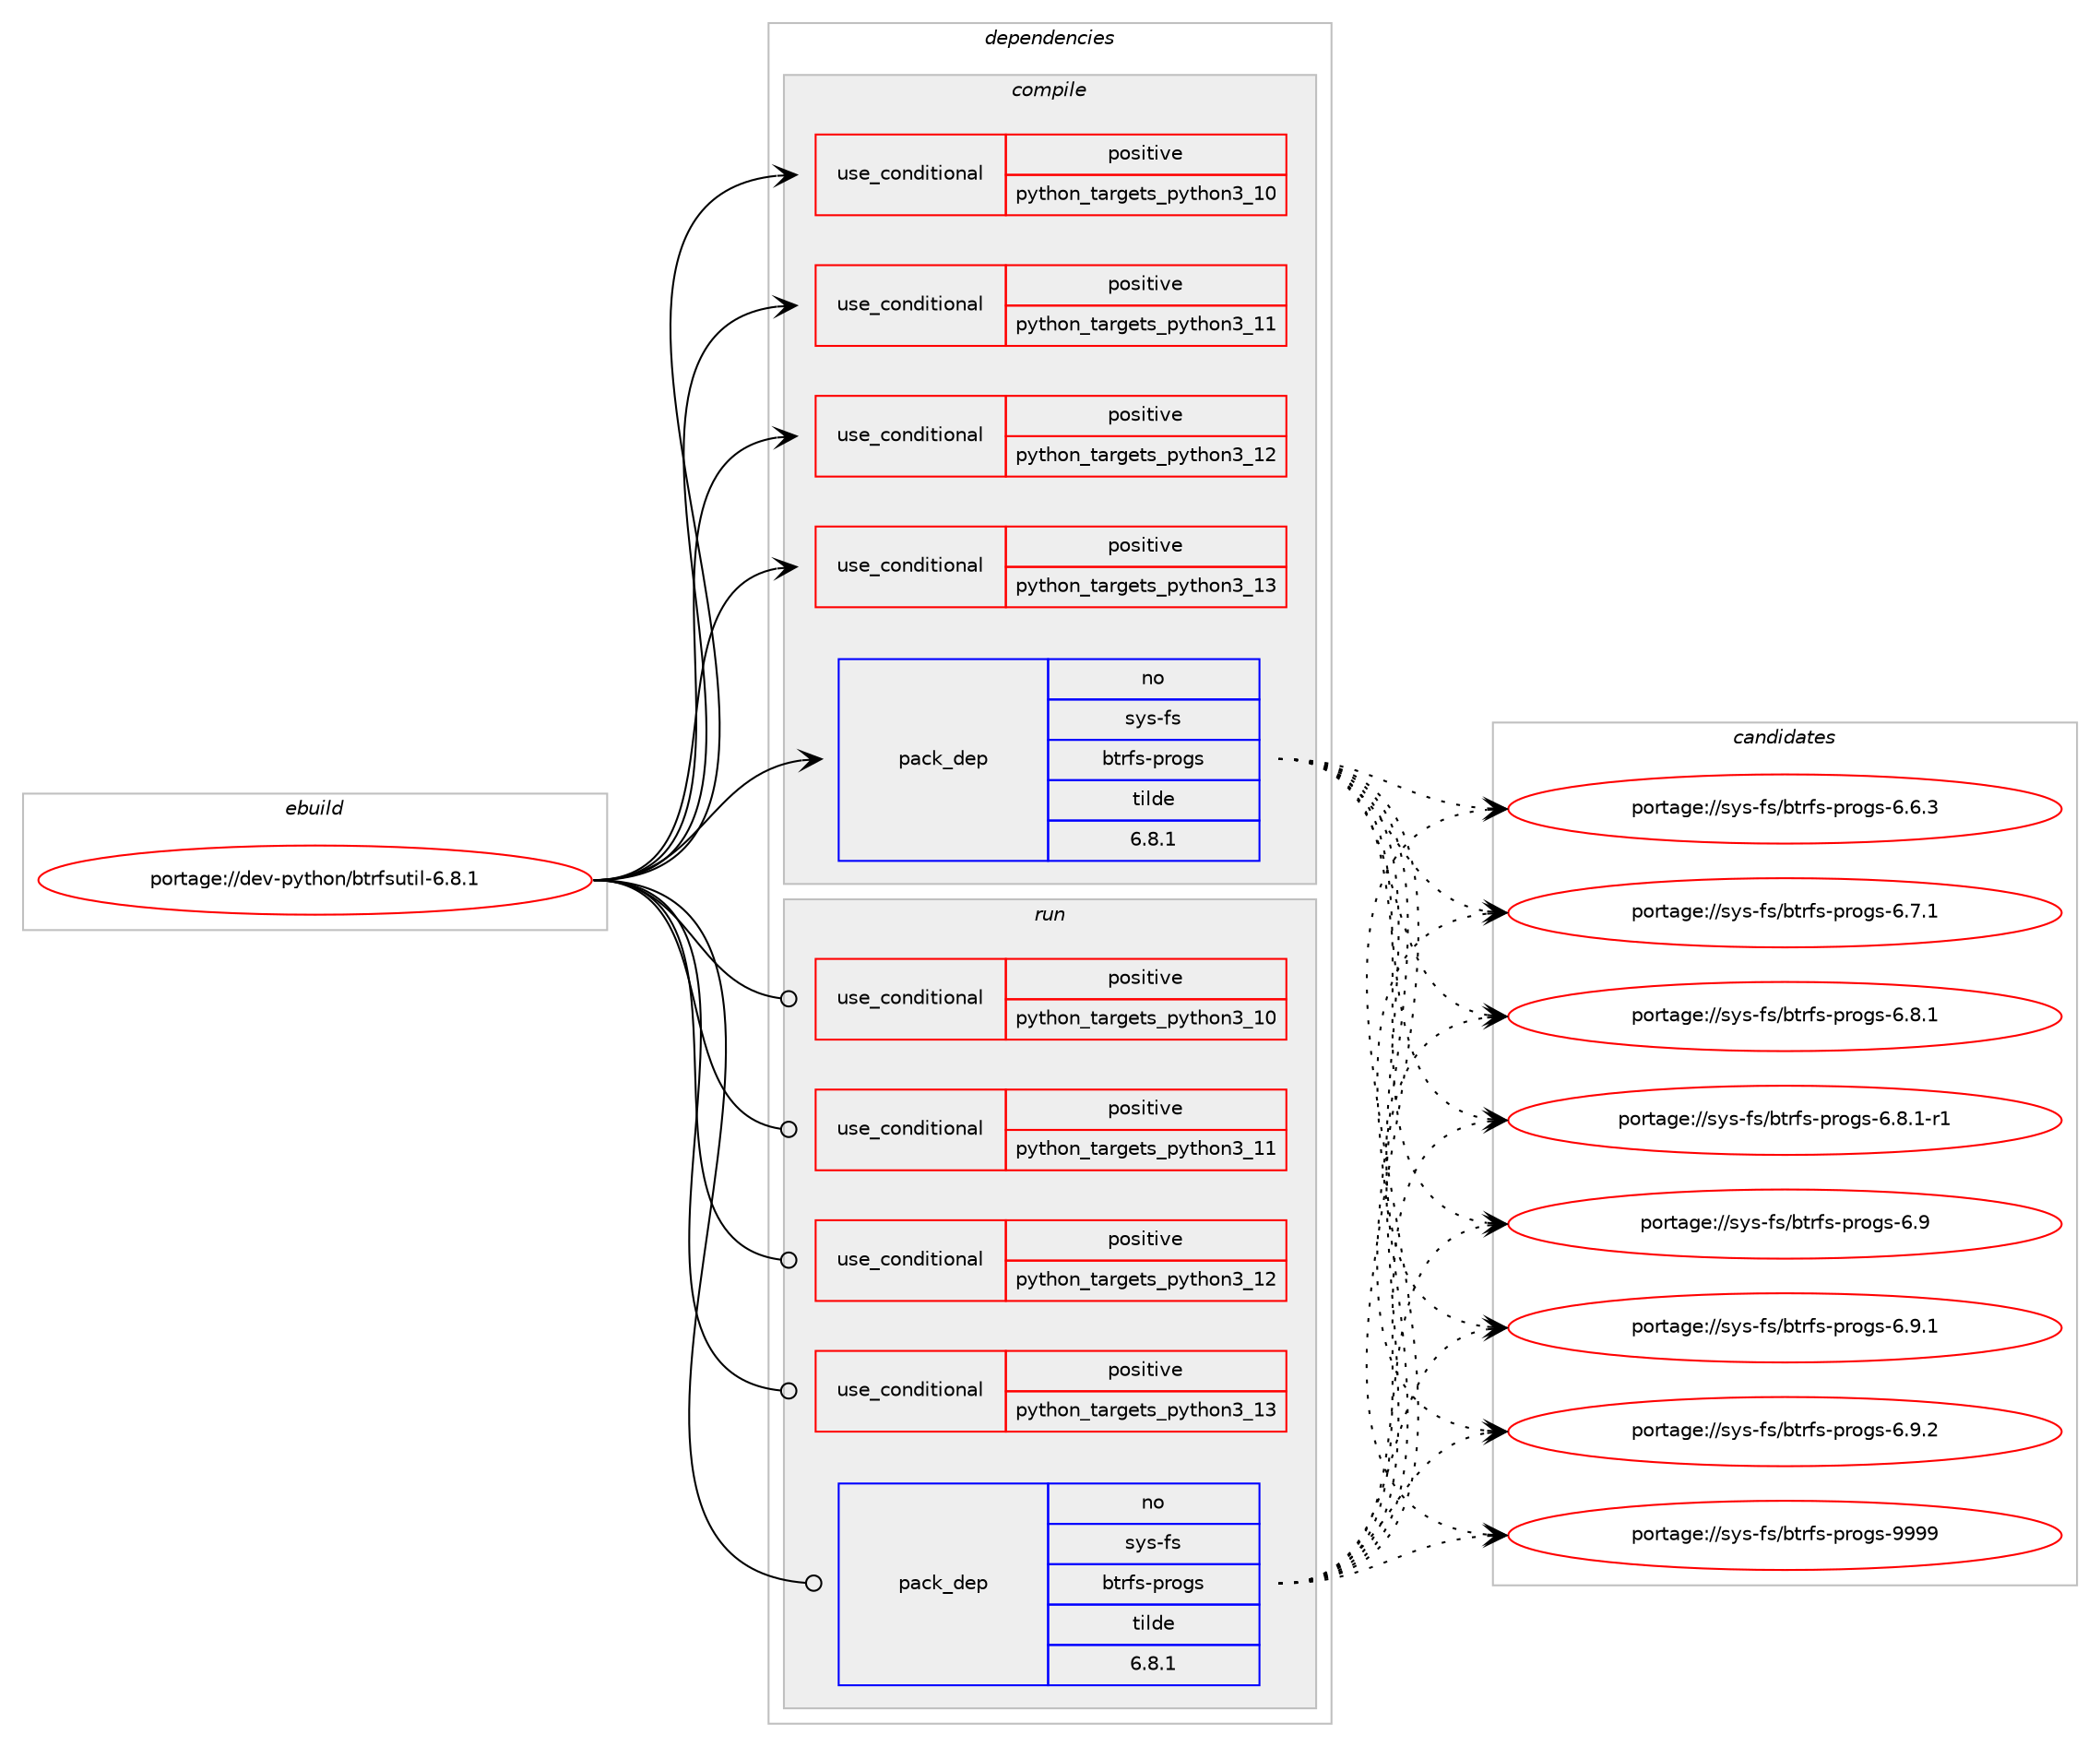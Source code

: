 digraph prolog {

# *************
# Graph options
# *************

newrank=true;
concentrate=true;
compound=true;
graph [rankdir=LR,fontname=Helvetica,fontsize=10,ranksep=1.5];#, ranksep=2.5, nodesep=0.2];
edge  [arrowhead=vee];
node  [fontname=Helvetica,fontsize=10];

# **********
# The ebuild
# **********

subgraph cluster_leftcol {
color=gray;
rank=same;
label=<<i>ebuild</i>>;
id [label="portage://dev-python/btrfsutil-6.8.1", color=red, width=4, href="../dev-python/btrfsutil-6.8.1.svg"];
}

# ****************
# The dependencies
# ****************

subgraph cluster_midcol {
color=gray;
label=<<i>dependencies</i>>;
subgraph cluster_compile {
fillcolor="#eeeeee";
style=filled;
label=<<i>compile</i>>;
subgraph cond30556 {
dependency71853 [label=<<TABLE BORDER="0" CELLBORDER="1" CELLSPACING="0" CELLPADDING="4"><TR><TD ROWSPAN="3" CELLPADDING="10">use_conditional</TD></TR><TR><TD>positive</TD></TR><TR><TD>python_targets_python3_10</TD></TR></TABLE>>, shape=none, color=red];
# *** BEGIN UNKNOWN DEPENDENCY TYPE (TODO) ***
# dependency71853 -> package_dependency(portage://dev-python/btrfsutil-6.8.1,install,no,dev-lang,python,none,[,,],[slot(3.10)],[])
# *** END UNKNOWN DEPENDENCY TYPE (TODO) ***

}
id:e -> dependency71853:w [weight=20,style="solid",arrowhead="vee"];
subgraph cond30557 {
dependency71854 [label=<<TABLE BORDER="0" CELLBORDER="1" CELLSPACING="0" CELLPADDING="4"><TR><TD ROWSPAN="3" CELLPADDING="10">use_conditional</TD></TR><TR><TD>positive</TD></TR><TR><TD>python_targets_python3_11</TD></TR></TABLE>>, shape=none, color=red];
# *** BEGIN UNKNOWN DEPENDENCY TYPE (TODO) ***
# dependency71854 -> package_dependency(portage://dev-python/btrfsutil-6.8.1,install,no,dev-lang,python,none,[,,],[slot(3.11)],[])
# *** END UNKNOWN DEPENDENCY TYPE (TODO) ***

}
id:e -> dependency71854:w [weight=20,style="solid",arrowhead="vee"];
subgraph cond30558 {
dependency71855 [label=<<TABLE BORDER="0" CELLBORDER="1" CELLSPACING="0" CELLPADDING="4"><TR><TD ROWSPAN="3" CELLPADDING="10">use_conditional</TD></TR><TR><TD>positive</TD></TR><TR><TD>python_targets_python3_12</TD></TR></TABLE>>, shape=none, color=red];
# *** BEGIN UNKNOWN DEPENDENCY TYPE (TODO) ***
# dependency71855 -> package_dependency(portage://dev-python/btrfsutil-6.8.1,install,no,dev-lang,python,none,[,,],[slot(3.12)],[])
# *** END UNKNOWN DEPENDENCY TYPE (TODO) ***

}
id:e -> dependency71855:w [weight=20,style="solid",arrowhead="vee"];
subgraph cond30559 {
dependency71856 [label=<<TABLE BORDER="0" CELLBORDER="1" CELLSPACING="0" CELLPADDING="4"><TR><TD ROWSPAN="3" CELLPADDING="10">use_conditional</TD></TR><TR><TD>positive</TD></TR><TR><TD>python_targets_python3_13</TD></TR></TABLE>>, shape=none, color=red];
# *** BEGIN UNKNOWN DEPENDENCY TYPE (TODO) ***
# dependency71856 -> package_dependency(portage://dev-python/btrfsutil-6.8.1,install,no,dev-lang,python,none,[,,],[slot(3.13)],[])
# *** END UNKNOWN DEPENDENCY TYPE (TODO) ***

}
id:e -> dependency71856:w [weight=20,style="solid",arrowhead="vee"];
subgraph pack40085 {
dependency71857 [label=<<TABLE BORDER="0" CELLBORDER="1" CELLSPACING="0" CELLPADDING="4" WIDTH="220"><TR><TD ROWSPAN="6" CELLPADDING="30">pack_dep</TD></TR><TR><TD WIDTH="110">no</TD></TR><TR><TD>sys-fs</TD></TR><TR><TD>btrfs-progs</TD></TR><TR><TD>tilde</TD></TR><TR><TD>6.8.1</TD></TR></TABLE>>, shape=none, color=blue];
}
id:e -> dependency71857:w [weight=20,style="solid",arrowhead="vee"];
}
subgraph cluster_compileandrun {
fillcolor="#eeeeee";
style=filled;
label=<<i>compile and run</i>>;
}
subgraph cluster_run {
fillcolor="#eeeeee";
style=filled;
label=<<i>run</i>>;
subgraph cond30560 {
dependency71858 [label=<<TABLE BORDER="0" CELLBORDER="1" CELLSPACING="0" CELLPADDING="4"><TR><TD ROWSPAN="3" CELLPADDING="10">use_conditional</TD></TR><TR><TD>positive</TD></TR><TR><TD>python_targets_python3_10</TD></TR></TABLE>>, shape=none, color=red];
# *** BEGIN UNKNOWN DEPENDENCY TYPE (TODO) ***
# dependency71858 -> package_dependency(portage://dev-python/btrfsutil-6.8.1,run,no,dev-lang,python,none,[,,],[slot(3.10)],[])
# *** END UNKNOWN DEPENDENCY TYPE (TODO) ***

}
id:e -> dependency71858:w [weight=20,style="solid",arrowhead="odot"];
subgraph cond30561 {
dependency71859 [label=<<TABLE BORDER="0" CELLBORDER="1" CELLSPACING="0" CELLPADDING="4"><TR><TD ROWSPAN="3" CELLPADDING="10">use_conditional</TD></TR><TR><TD>positive</TD></TR><TR><TD>python_targets_python3_11</TD></TR></TABLE>>, shape=none, color=red];
# *** BEGIN UNKNOWN DEPENDENCY TYPE (TODO) ***
# dependency71859 -> package_dependency(portage://dev-python/btrfsutil-6.8.1,run,no,dev-lang,python,none,[,,],[slot(3.11)],[])
# *** END UNKNOWN DEPENDENCY TYPE (TODO) ***

}
id:e -> dependency71859:w [weight=20,style="solid",arrowhead="odot"];
subgraph cond30562 {
dependency71860 [label=<<TABLE BORDER="0" CELLBORDER="1" CELLSPACING="0" CELLPADDING="4"><TR><TD ROWSPAN="3" CELLPADDING="10">use_conditional</TD></TR><TR><TD>positive</TD></TR><TR><TD>python_targets_python3_12</TD></TR></TABLE>>, shape=none, color=red];
# *** BEGIN UNKNOWN DEPENDENCY TYPE (TODO) ***
# dependency71860 -> package_dependency(portage://dev-python/btrfsutil-6.8.1,run,no,dev-lang,python,none,[,,],[slot(3.12)],[])
# *** END UNKNOWN DEPENDENCY TYPE (TODO) ***

}
id:e -> dependency71860:w [weight=20,style="solid",arrowhead="odot"];
subgraph cond30563 {
dependency71861 [label=<<TABLE BORDER="0" CELLBORDER="1" CELLSPACING="0" CELLPADDING="4"><TR><TD ROWSPAN="3" CELLPADDING="10">use_conditional</TD></TR><TR><TD>positive</TD></TR><TR><TD>python_targets_python3_13</TD></TR></TABLE>>, shape=none, color=red];
# *** BEGIN UNKNOWN DEPENDENCY TYPE (TODO) ***
# dependency71861 -> package_dependency(portage://dev-python/btrfsutil-6.8.1,run,no,dev-lang,python,none,[,,],[slot(3.13)],[])
# *** END UNKNOWN DEPENDENCY TYPE (TODO) ***

}
id:e -> dependency71861:w [weight=20,style="solid",arrowhead="odot"];
subgraph pack40086 {
dependency71862 [label=<<TABLE BORDER="0" CELLBORDER="1" CELLSPACING="0" CELLPADDING="4" WIDTH="220"><TR><TD ROWSPAN="6" CELLPADDING="30">pack_dep</TD></TR><TR><TD WIDTH="110">no</TD></TR><TR><TD>sys-fs</TD></TR><TR><TD>btrfs-progs</TD></TR><TR><TD>tilde</TD></TR><TR><TD>6.8.1</TD></TR></TABLE>>, shape=none, color=blue];
}
id:e -> dependency71862:w [weight=20,style="solid",arrowhead="odot"];
# *** BEGIN UNKNOWN DEPENDENCY TYPE (TODO) ***
# id -> package_dependency(portage://dev-python/btrfsutil-6.8.1,run,weak,sys-fs,btrfs-progs,none,[,,],[],[use(enable(python),negative)])
# *** END UNKNOWN DEPENDENCY TYPE (TODO) ***

}
}

# **************
# The candidates
# **************

subgraph cluster_choices {
rank=same;
color=gray;
label=<<i>candidates</i>>;

subgraph choice40085 {
color=black;
nodesep=1;
choice11512111545102115479811611410211545112114111103115455446544651 [label="portage://sys-fs/btrfs-progs-6.6.3", color=red, width=4,href="../sys-fs/btrfs-progs-6.6.3.svg"];
choice11512111545102115479811611410211545112114111103115455446554649 [label="portage://sys-fs/btrfs-progs-6.7.1", color=red, width=4,href="../sys-fs/btrfs-progs-6.7.1.svg"];
choice11512111545102115479811611410211545112114111103115455446564649 [label="portage://sys-fs/btrfs-progs-6.8.1", color=red, width=4,href="../sys-fs/btrfs-progs-6.8.1.svg"];
choice115121115451021154798116114102115451121141111031154554465646494511449 [label="portage://sys-fs/btrfs-progs-6.8.1-r1", color=red, width=4,href="../sys-fs/btrfs-progs-6.8.1-r1.svg"];
choice1151211154510211547981161141021154511211411110311545544657 [label="portage://sys-fs/btrfs-progs-6.9", color=red, width=4,href="../sys-fs/btrfs-progs-6.9.svg"];
choice11512111545102115479811611410211545112114111103115455446574649 [label="portage://sys-fs/btrfs-progs-6.9.1", color=red, width=4,href="../sys-fs/btrfs-progs-6.9.1.svg"];
choice11512111545102115479811611410211545112114111103115455446574650 [label="portage://sys-fs/btrfs-progs-6.9.2", color=red, width=4,href="../sys-fs/btrfs-progs-6.9.2.svg"];
choice115121115451021154798116114102115451121141111031154557575757 [label="portage://sys-fs/btrfs-progs-9999", color=red, width=4,href="../sys-fs/btrfs-progs-9999.svg"];
dependency71857:e -> choice11512111545102115479811611410211545112114111103115455446544651:w [style=dotted,weight="100"];
dependency71857:e -> choice11512111545102115479811611410211545112114111103115455446554649:w [style=dotted,weight="100"];
dependency71857:e -> choice11512111545102115479811611410211545112114111103115455446564649:w [style=dotted,weight="100"];
dependency71857:e -> choice115121115451021154798116114102115451121141111031154554465646494511449:w [style=dotted,weight="100"];
dependency71857:e -> choice1151211154510211547981161141021154511211411110311545544657:w [style=dotted,weight="100"];
dependency71857:e -> choice11512111545102115479811611410211545112114111103115455446574649:w [style=dotted,weight="100"];
dependency71857:e -> choice11512111545102115479811611410211545112114111103115455446574650:w [style=dotted,weight="100"];
dependency71857:e -> choice115121115451021154798116114102115451121141111031154557575757:w [style=dotted,weight="100"];
}
subgraph choice40086 {
color=black;
nodesep=1;
choice11512111545102115479811611410211545112114111103115455446544651 [label="portage://sys-fs/btrfs-progs-6.6.3", color=red, width=4,href="../sys-fs/btrfs-progs-6.6.3.svg"];
choice11512111545102115479811611410211545112114111103115455446554649 [label="portage://sys-fs/btrfs-progs-6.7.1", color=red, width=4,href="../sys-fs/btrfs-progs-6.7.1.svg"];
choice11512111545102115479811611410211545112114111103115455446564649 [label="portage://sys-fs/btrfs-progs-6.8.1", color=red, width=4,href="../sys-fs/btrfs-progs-6.8.1.svg"];
choice115121115451021154798116114102115451121141111031154554465646494511449 [label="portage://sys-fs/btrfs-progs-6.8.1-r1", color=red, width=4,href="../sys-fs/btrfs-progs-6.8.1-r1.svg"];
choice1151211154510211547981161141021154511211411110311545544657 [label="portage://sys-fs/btrfs-progs-6.9", color=red, width=4,href="../sys-fs/btrfs-progs-6.9.svg"];
choice11512111545102115479811611410211545112114111103115455446574649 [label="portage://sys-fs/btrfs-progs-6.9.1", color=red, width=4,href="../sys-fs/btrfs-progs-6.9.1.svg"];
choice11512111545102115479811611410211545112114111103115455446574650 [label="portage://sys-fs/btrfs-progs-6.9.2", color=red, width=4,href="../sys-fs/btrfs-progs-6.9.2.svg"];
choice115121115451021154798116114102115451121141111031154557575757 [label="portage://sys-fs/btrfs-progs-9999", color=red, width=4,href="../sys-fs/btrfs-progs-9999.svg"];
dependency71862:e -> choice11512111545102115479811611410211545112114111103115455446544651:w [style=dotted,weight="100"];
dependency71862:e -> choice11512111545102115479811611410211545112114111103115455446554649:w [style=dotted,weight="100"];
dependency71862:e -> choice11512111545102115479811611410211545112114111103115455446564649:w [style=dotted,weight="100"];
dependency71862:e -> choice115121115451021154798116114102115451121141111031154554465646494511449:w [style=dotted,weight="100"];
dependency71862:e -> choice1151211154510211547981161141021154511211411110311545544657:w [style=dotted,weight="100"];
dependency71862:e -> choice11512111545102115479811611410211545112114111103115455446574649:w [style=dotted,weight="100"];
dependency71862:e -> choice11512111545102115479811611410211545112114111103115455446574650:w [style=dotted,weight="100"];
dependency71862:e -> choice115121115451021154798116114102115451121141111031154557575757:w [style=dotted,weight="100"];
}
}

}
